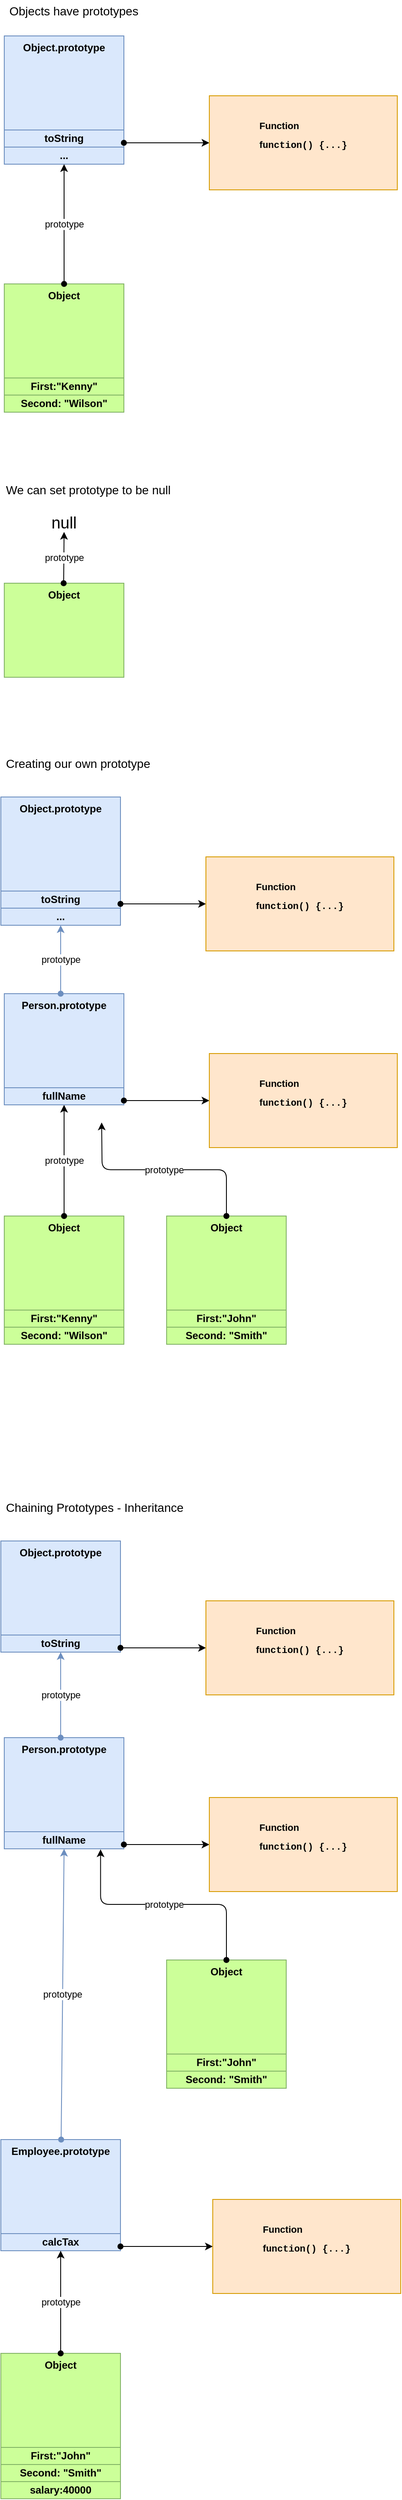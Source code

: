<mxfile version="14.4.7" type="device"><diagram id="QnHZf6qQeBgFapTA7T3x" name="Page-1"><mxGraphModel dx="2062" dy="1066" grid="1" gridSize="10" guides="1" tooltips="1" connect="1" arrows="1" fold="1" page="1" pageScale="1" pageWidth="827" pageHeight="1169" math="0" shadow="0"><root><mxCell id="0"/><mxCell id="1" parent="0"/><mxCell id="ODOP3So5IPeKqa9eWpYJ-26" value="First:&quot;Kenny&quot;" style="rounded=0;whiteSpace=wrap;html=1;strokeColor=#82b366;fillColor=#CCFF99;fontStyle=1" parent="1" vertex="1"><mxGeometry x="120" y="1480" width="140" height="20" as="geometry"/></mxCell><mxCell id="ODOP3So5IPeKqa9eWpYJ-27" value="Second: &quot;Wilson&quot;" style="rounded=0;whiteSpace=wrap;html=1;strokeColor=#82b366;fillColor=#CCFF99;fontStyle=1" parent="1" vertex="1"><mxGeometry x="120" y="1500" width="140" height="20" as="geometry"/></mxCell><mxCell id="ODOP3So5IPeKqa9eWpYJ-28" value="Object&lt;div style=&quot;text-align: justify&quot;&gt;&lt;/div&gt;" style="rounded=0;whiteSpace=wrap;html=1;strokeColor=#82b366;fillColor=#CCFF99;fontStyle=1;verticalAlign=top;" parent="1" vertex="1"><mxGeometry x="120" y="1370" width="140" height="110" as="geometry"/></mxCell><mxCell id="ODOP3So5IPeKqa9eWpYJ-29" value="toString" style="rounded=0;whiteSpace=wrap;html=1;strokeColor=#6c8ebf;fillColor=#dae8fc;fontStyle=1" parent="1" vertex="1"><mxGeometry x="120" y="1190" width="140" height="20" as="geometry"/></mxCell><mxCell id="ODOP3So5IPeKqa9eWpYJ-30" value="Object.prototype&lt;div style=&quot;text-align: justify&quot;&gt;&lt;/div&gt;" style="rounded=0;whiteSpace=wrap;html=1;strokeColor=#6c8ebf;fillColor=#dae8fc;fontStyle=1;verticalAlign=top;" parent="1" vertex="1"><mxGeometry x="120" y="1080" width="140" height="110" as="geometry"/></mxCell><mxCell id="ODOP3So5IPeKqa9eWpYJ-31" value="" style="endArrow=classic;html=1;endFill=1;startArrow=oval;startFill=1;exitX=1;exitY=0.75;exitDx=0;exitDy=0;entryX=0;entryY=0.5;entryDx=0;entryDy=0;" parent="1" source="ODOP3So5IPeKqa9eWpYJ-29" target="ODOP3So5IPeKqa9eWpYJ-32" edge="1"><mxGeometry width="50" height="50" relative="1" as="geometry"><mxPoint x="330" y="1060" as="sourcePoint"/><mxPoint x="380" y="1010" as="targetPoint"/></mxGeometry></mxCell><mxCell id="ODOP3So5IPeKqa9eWpYJ-32" value="&lt;p class=&quot;SourceCodeCxSpFirst&quot; style=&quot;text-align: left ; font-size: 11px ; line-height: 80%&quot;&gt;&lt;font style=&quot;font-size: 11px&quot;&gt;Function&lt;/font&gt;&lt;/p&gt;&lt;p class=&quot;SourceCodeCxSpFirst&quot; style=&quot;text-align: left ; font-size: 11px&quot;&gt;&lt;font style=&quot;font-size: 11px&quot;&gt;f&lt;font face=&quot;Courier New&quot;&gt;unction()&amp;nbsp;{...}&lt;/font&gt;&lt;/font&gt;&lt;/p&gt;&lt;br&gt;&lt;div style=&quot;text-align: justify&quot;&gt;&lt;/div&gt;" style="rounded=0;whiteSpace=wrap;html=1;strokeColor=#d79b00;fillColor=#ffe6cc;fontStyle=1" parent="1" vertex="1"><mxGeometry x="360" y="1150" width="220" height="110" as="geometry"/></mxCell><mxCell id="ODOP3So5IPeKqa9eWpYJ-33" value="..." style="rounded=0;whiteSpace=wrap;html=1;strokeColor=#6c8ebf;fillColor=#dae8fc;fontStyle=1" parent="1" vertex="1"><mxGeometry x="120" y="1210" width="140" height="20" as="geometry"/></mxCell><mxCell id="ODOP3So5IPeKqa9eWpYJ-34" value="prototype" style="endArrow=classic;html=1;endFill=1;startArrow=oval;startFill=1;exitX=0.5;exitY=0;exitDx=0;exitDy=0;" parent="1" source="ODOP3So5IPeKqa9eWpYJ-28" target="ODOP3So5IPeKqa9eWpYJ-33" edge="1"><mxGeometry width="50" height="50" relative="1" as="geometry"><mxPoint x="270" y="1215" as="sourcePoint"/><mxPoint x="370" y="1215" as="targetPoint"/></mxGeometry></mxCell><mxCell id="ODOP3So5IPeKqa9eWpYJ-39" value="&lt;font style=&quot;font-size: 14px&quot;&gt;Objects have prototypes&lt;/font&gt;" style="text;html=1;strokeColor=none;fillColor=none;align=left;verticalAlign=middle;whiteSpace=wrap;rounded=0;fontSize=19;" parent="1" vertex="1"><mxGeometry x="124" y="1040" width="290" height="20" as="geometry"/></mxCell><mxCell id="ODOP3So5IPeKqa9eWpYJ-40" value="&lt;font style=&quot;font-size: 14px&quot;&gt;We can set prototype to be null&lt;/font&gt;" style="text;html=1;strokeColor=none;fillColor=none;align=left;verticalAlign=middle;whiteSpace=wrap;rounded=0;fontSize=19;" parent="1" vertex="1"><mxGeometry x="120" y="1600" width="290" height="20" as="geometry"/></mxCell><mxCell id="ODOP3So5IPeKqa9eWpYJ-43" value="Object&lt;div style=&quot;text-align: justify&quot;&gt;&lt;/div&gt;" style="rounded=0;whiteSpace=wrap;html=1;strokeColor=#82b366;fillColor=#CCFF99;fontStyle=1;verticalAlign=top;" parent="1" vertex="1"><mxGeometry x="120" y="1720" width="140" height="110" as="geometry"/></mxCell><mxCell id="ODOP3So5IPeKqa9eWpYJ-44" value="prototype" style="endArrow=classic;html=1;endFill=1;startArrow=oval;startFill=1;exitX=0.5;exitY=0;exitDx=0;exitDy=0;" parent="1" edge="1"><mxGeometry width="50" height="50" relative="1" as="geometry"><mxPoint x="189.5" y="1720" as="sourcePoint"/><mxPoint x="190" y="1660" as="targetPoint"/></mxGeometry></mxCell><mxCell id="ODOP3So5IPeKqa9eWpYJ-45" value="null" style="text;html=1;strokeColor=none;fillColor=none;align=center;verticalAlign=middle;whiteSpace=wrap;rounded=0;fontSize=19;" parent="1" vertex="1"><mxGeometry x="170" y="1640" width="40" height="20" as="geometry"/></mxCell><mxCell id="ODOP3So5IPeKqa9eWpYJ-47" value="&lt;span style=&quot;font-size: 14px&quot;&gt;Creating our own prototype&lt;/span&gt;" style="text;html=1;strokeColor=none;fillColor=none;align=left;verticalAlign=middle;whiteSpace=wrap;rounded=0;fontSize=19;" parent="1" vertex="1"><mxGeometry x="120" y="1920" width="290" height="20" as="geometry"/></mxCell><mxCell id="ODOP3So5IPeKqa9eWpYJ-48" value="First:&quot;Kenny&quot;" style="rounded=0;whiteSpace=wrap;html=1;strokeColor=#82b366;fillColor=#CCFF99;fontStyle=1" parent="1" vertex="1"><mxGeometry x="120" y="2570" width="140" height="20" as="geometry"/></mxCell><mxCell id="ODOP3So5IPeKqa9eWpYJ-49" value="Second: &quot;Wilson&quot;" style="rounded=0;whiteSpace=wrap;html=1;strokeColor=#82b366;fillColor=#CCFF99;fontStyle=1" parent="1" vertex="1"><mxGeometry x="120" y="2590" width="140" height="20" as="geometry"/></mxCell><mxCell id="ODOP3So5IPeKqa9eWpYJ-50" value="Object&lt;div style=&quot;text-align: justify&quot;&gt;&lt;/div&gt;" style="rounded=0;whiteSpace=wrap;html=1;strokeColor=#82b366;fillColor=#CCFF99;fontStyle=1;verticalAlign=top;" parent="1" vertex="1"><mxGeometry x="120" y="2460" width="140" height="110" as="geometry"/></mxCell><mxCell id="ODOP3So5IPeKqa9eWpYJ-51" value="toString" style="rounded=0;whiteSpace=wrap;html=1;strokeColor=#6c8ebf;fillColor=#dae8fc;fontStyle=1" parent="1" vertex="1"><mxGeometry x="116" y="2080" width="140" height="20" as="geometry"/></mxCell><mxCell id="ODOP3So5IPeKqa9eWpYJ-52" value="Object.prototype&lt;div style=&quot;text-align: justify&quot;&gt;&lt;/div&gt;" style="rounded=0;whiteSpace=wrap;html=1;strokeColor=#6c8ebf;fillColor=#dae8fc;fontStyle=1;verticalAlign=top;" parent="1" vertex="1"><mxGeometry x="116" y="1970" width="140" height="110" as="geometry"/></mxCell><mxCell id="ODOP3So5IPeKqa9eWpYJ-53" value="" style="endArrow=classic;html=1;endFill=1;startArrow=oval;startFill=1;exitX=1;exitY=0.75;exitDx=0;exitDy=0;entryX=0;entryY=0.5;entryDx=0;entryDy=0;" parent="1" source="ODOP3So5IPeKqa9eWpYJ-51" target="ODOP3So5IPeKqa9eWpYJ-54" edge="1"><mxGeometry width="50" height="50" relative="1" as="geometry"><mxPoint x="326" y="1950" as="sourcePoint"/><mxPoint x="376" y="1900" as="targetPoint"/></mxGeometry></mxCell><mxCell id="ODOP3So5IPeKqa9eWpYJ-54" value="&lt;p class=&quot;SourceCodeCxSpFirst&quot; style=&quot;text-align: left ; font-size: 11px ; line-height: 80%&quot;&gt;&lt;font style=&quot;font-size: 11px&quot;&gt;Function&lt;/font&gt;&lt;/p&gt;&lt;p class=&quot;SourceCodeCxSpFirst&quot; style=&quot;text-align: left ; font-size: 11px&quot;&gt;&lt;font style=&quot;font-size: 11px&quot;&gt;f&lt;font face=&quot;Courier New&quot;&gt;unction()&amp;nbsp;{...}&lt;/font&gt;&lt;/font&gt;&lt;/p&gt;&lt;br&gt;&lt;div style=&quot;text-align: justify&quot;&gt;&lt;/div&gt;" style="rounded=0;whiteSpace=wrap;html=1;strokeColor=#d79b00;fillColor=#ffe6cc;fontStyle=1" parent="1" vertex="1"><mxGeometry x="356" y="2040" width="220" height="110" as="geometry"/></mxCell><mxCell id="ODOP3So5IPeKqa9eWpYJ-55" value="..." style="rounded=0;whiteSpace=wrap;html=1;strokeColor=#6c8ebf;fillColor=#dae8fc;fontStyle=1" parent="1" vertex="1"><mxGeometry x="116" y="2100" width="140" height="20" as="geometry"/></mxCell><mxCell id="ODOP3So5IPeKqa9eWpYJ-56" value="prototype" style="endArrow=classic;html=1;endFill=1;startArrow=oval;startFill=1;exitX=0.5;exitY=0;exitDx=0;exitDy=0;entryX=0.5;entryY=1;entryDx=0;entryDy=0;" parent="1" source="ODOP3So5IPeKqa9eWpYJ-50" target="ODOP3So5IPeKqa9eWpYJ-57" edge="1"><mxGeometry width="50" height="50" relative="1" as="geometry"><mxPoint x="266" y="2305" as="sourcePoint"/><mxPoint x="190" y="2350" as="targetPoint"/></mxGeometry></mxCell><mxCell id="ODOP3So5IPeKqa9eWpYJ-57" value="fullName" style="rounded=0;whiteSpace=wrap;html=1;strokeColor=#6c8ebf;fillColor=#dae8fc;fontStyle=1" parent="1" vertex="1"><mxGeometry x="120" y="2310" width="140" height="20" as="geometry"/></mxCell><mxCell id="ODOP3So5IPeKqa9eWpYJ-58" value="Person.prototype&lt;div style=&quot;text-align: justify&quot;&gt;&lt;/div&gt;" style="rounded=0;whiteSpace=wrap;html=1;strokeColor=#6c8ebf;fillColor=#dae8fc;fontStyle=1;verticalAlign=top;" parent="1" vertex="1"><mxGeometry x="120" y="2200" width="140" height="110" as="geometry"/></mxCell><mxCell id="ODOP3So5IPeKqa9eWpYJ-59" value="" style="endArrow=classic;html=1;endFill=1;startArrow=oval;startFill=1;exitX=1;exitY=0.75;exitDx=0;exitDy=0;entryX=0;entryY=0.5;entryDx=0;entryDy=0;" parent="1" source="ODOP3So5IPeKqa9eWpYJ-57" target="ODOP3So5IPeKqa9eWpYJ-60" edge="1"><mxGeometry width="50" height="50" relative="1" as="geometry"><mxPoint x="330" y="2180" as="sourcePoint"/><mxPoint x="380" y="2130" as="targetPoint"/></mxGeometry></mxCell><mxCell id="ODOP3So5IPeKqa9eWpYJ-60" value="&lt;p class=&quot;SourceCodeCxSpFirst&quot; style=&quot;text-align: left ; font-size: 11px ; line-height: 80%&quot;&gt;&lt;font style=&quot;font-size: 11px&quot;&gt;Function&lt;/font&gt;&lt;/p&gt;&lt;p class=&quot;SourceCodeCxSpFirst&quot; style=&quot;text-align: left ; font-size: 11px&quot;&gt;&lt;font style=&quot;font-size: 11px&quot;&gt;f&lt;font face=&quot;Courier New&quot;&gt;unction()&amp;nbsp;{...}&lt;/font&gt;&lt;/font&gt;&lt;/p&gt;&lt;br&gt;&lt;div style=&quot;text-align: justify&quot;&gt;&lt;/div&gt;" style="rounded=0;whiteSpace=wrap;html=1;strokeColor=#d79b00;fillColor=#ffe6cc;fontStyle=1" parent="1" vertex="1"><mxGeometry x="360" y="2270" width="220" height="110" as="geometry"/></mxCell><mxCell id="ODOP3So5IPeKqa9eWpYJ-62" value="prototype" style="endArrow=classic;html=1;endFill=1;startArrow=oval;startFill=1;fillColor=#dae8fc;strokeColor=#6c8ebf;" parent="1" edge="1"><mxGeometry width="50" height="50" relative="1" as="geometry"><mxPoint x="186" y="2200" as="sourcePoint"/><mxPoint x="186" y="2120" as="targetPoint"/></mxGeometry></mxCell><mxCell id="ODOP3So5IPeKqa9eWpYJ-63" value="First:&quot;John&quot;" style="rounded=0;whiteSpace=wrap;html=1;strokeColor=#82b366;fillColor=#CCFF99;fontStyle=1" parent="1" vertex="1"><mxGeometry x="310" y="2570" width="140" height="20" as="geometry"/></mxCell><mxCell id="ODOP3So5IPeKqa9eWpYJ-64" value="Second: &quot;Smith&quot;" style="rounded=0;whiteSpace=wrap;html=1;strokeColor=#82b366;fillColor=#CCFF99;fontStyle=1" parent="1" vertex="1"><mxGeometry x="310" y="2590" width="140" height="20" as="geometry"/></mxCell><mxCell id="ODOP3So5IPeKqa9eWpYJ-65" value="Object&lt;div style=&quot;text-align: justify&quot;&gt;&lt;/div&gt;" style="rounded=0;whiteSpace=wrap;html=1;strokeColor=#82b366;fillColor=#CCFF99;fontStyle=1;verticalAlign=top;" parent="1" vertex="1"><mxGeometry x="310" y="2460" width="140" height="110" as="geometry"/></mxCell><mxCell id="ODOP3So5IPeKqa9eWpYJ-67" value="prototype" style="endArrow=classic;html=1;endFill=1;startArrow=oval;startFill=1;exitX=0.5;exitY=0;exitDx=0;exitDy=0;entryX=0.814;entryY=1.033;entryDx=0;entryDy=0;edgeStyle=orthogonalEdgeStyle;entryPerimeter=0;" parent="1" source="ODOP3So5IPeKqa9eWpYJ-65" edge="1"><mxGeometry width="50" height="50" relative="1" as="geometry"><mxPoint x="200" y="2470" as="sourcePoint"/><mxPoint x="233.96" y="2350.66" as="targetPoint"/></mxGeometry></mxCell><mxCell id="ODOP3So5IPeKqa9eWpYJ-68" value="&lt;span style=&quot;font-size: 14px&quot;&gt;Chaining Prototypes - Inheritance&lt;/span&gt;" style="text;html=1;strokeColor=none;fillColor=none;align=left;verticalAlign=middle;whiteSpace=wrap;rounded=0;fontSize=19;" parent="1" vertex="1"><mxGeometry x="120" y="2790" width="290" height="20" as="geometry"/></mxCell><mxCell id="ODOP3So5IPeKqa9eWpYJ-72" value="toString" style="rounded=0;whiteSpace=wrap;html=1;strokeColor=#6c8ebf;fillColor=#dae8fc;fontStyle=1" parent="1" vertex="1"><mxGeometry x="116" y="2950" width="140" height="20" as="geometry"/></mxCell><mxCell id="ODOP3So5IPeKqa9eWpYJ-73" value="Object.prototype&lt;div style=&quot;text-align: justify&quot;&gt;&lt;/div&gt;" style="rounded=0;whiteSpace=wrap;html=1;strokeColor=#6c8ebf;fillColor=#dae8fc;fontStyle=1;verticalAlign=top;" parent="1" vertex="1"><mxGeometry x="116" y="2840" width="140" height="110" as="geometry"/></mxCell><mxCell id="ODOP3So5IPeKqa9eWpYJ-74" value="" style="endArrow=classic;html=1;endFill=1;startArrow=oval;startFill=1;exitX=1;exitY=0.75;exitDx=0;exitDy=0;entryX=0;entryY=0.5;entryDx=0;entryDy=0;" parent="1" source="ODOP3So5IPeKqa9eWpYJ-72" target="ODOP3So5IPeKqa9eWpYJ-75" edge="1"><mxGeometry width="50" height="50" relative="1" as="geometry"><mxPoint x="326" y="2820" as="sourcePoint"/><mxPoint x="376" y="2770" as="targetPoint"/></mxGeometry></mxCell><mxCell id="ODOP3So5IPeKqa9eWpYJ-75" value="&lt;p class=&quot;SourceCodeCxSpFirst&quot; style=&quot;text-align: left ; font-size: 11px ; line-height: 80%&quot;&gt;&lt;font style=&quot;font-size: 11px&quot;&gt;Function&lt;/font&gt;&lt;/p&gt;&lt;p class=&quot;SourceCodeCxSpFirst&quot; style=&quot;text-align: left ; font-size: 11px&quot;&gt;&lt;font style=&quot;font-size: 11px&quot;&gt;f&lt;font face=&quot;Courier New&quot;&gt;unction()&amp;nbsp;{...}&lt;/font&gt;&lt;/font&gt;&lt;/p&gt;&lt;br&gt;&lt;div style=&quot;text-align: justify&quot;&gt;&lt;/div&gt;" style="rounded=0;whiteSpace=wrap;html=1;strokeColor=#d79b00;fillColor=#ffe6cc;fontStyle=1" parent="1" vertex="1"><mxGeometry x="356" y="2910" width="220" height="110" as="geometry"/></mxCell><mxCell id="ODOP3So5IPeKqa9eWpYJ-78" value="fullName" style="rounded=0;whiteSpace=wrap;html=1;strokeColor=#6c8ebf;fillColor=#dae8fc;fontStyle=1" parent="1" vertex="1"><mxGeometry x="120" y="3180" width="140" height="20" as="geometry"/></mxCell><mxCell id="ODOP3So5IPeKqa9eWpYJ-79" value="Person.prototype&lt;div style=&quot;text-align: justify&quot;&gt;&lt;/div&gt;" style="rounded=0;whiteSpace=wrap;html=1;strokeColor=#6c8ebf;fillColor=#dae8fc;fontStyle=1;verticalAlign=top;" parent="1" vertex="1"><mxGeometry x="120" y="3070" width="140" height="110" as="geometry"/></mxCell><mxCell id="ODOP3So5IPeKqa9eWpYJ-80" value="" style="endArrow=classic;html=1;endFill=1;startArrow=oval;startFill=1;exitX=1;exitY=0.75;exitDx=0;exitDy=0;entryX=0;entryY=0.5;entryDx=0;entryDy=0;" parent="1" source="ODOP3So5IPeKqa9eWpYJ-78" target="ODOP3So5IPeKqa9eWpYJ-81" edge="1"><mxGeometry width="50" height="50" relative="1" as="geometry"><mxPoint x="330" y="3050" as="sourcePoint"/><mxPoint x="380" y="3000" as="targetPoint"/></mxGeometry></mxCell><mxCell id="ODOP3So5IPeKqa9eWpYJ-81" value="&lt;p class=&quot;SourceCodeCxSpFirst&quot; style=&quot;text-align: left ; font-size: 11px ; line-height: 80%&quot;&gt;&lt;font style=&quot;font-size: 11px&quot;&gt;Function&lt;/font&gt;&lt;/p&gt;&lt;p class=&quot;SourceCodeCxSpFirst&quot; style=&quot;text-align: left ; font-size: 11px&quot;&gt;&lt;font style=&quot;font-size: 11px&quot;&gt;f&lt;font face=&quot;Courier New&quot;&gt;unction()&amp;nbsp;{...}&lt;/font&gt;&lt;/font&gt;&lt;/p&gt;&lt;br&gt;&lt;div style=&quot;text-align: justify&quot;&gt;&lt;/div&gt;" style="rounded=0;whiteSpace=wrap;html=1;strokeColor=#d79b00;fillColor=#ffe6cc;fontStyle=1" parent="1" vertex="1"><mxGeometry x="360" y="3140" width="220" height="110" as="geometry"/></mxCell><mxCell id="ODOP3So5IPeKqa9eWpYJ-83" value="prototype" style="endArrow=classic;html=1;endFill=1;startArrow=oval;startFill=1;fillColor=#dae8fc;strokeColor=#6c8ebf;entryX=0.5;entryY=1;entryDx=0;entryDy=0;" parent="1" target="ODOP3So5IPeKqa9eWpYJ-72" edge="1"><mxGeometry width="50" height="50" relative="1" as="geometry"><mxPoint x="186" y="3070" as="sourcePoint"/><mxPoint x="186" y="2990" as="targetPoint"/></mxGeometry></mxCell><mxCell id="ODOP3So5IPeKqa9eWpYJ-84" value="First:&quot;John&quot;" style="rounded=0;whiteSpace=wrap;html=1;strokeColor=#82b366;fillColor=#CCFF99;fontStyle=1" parent="1" vertex="1"><mxGeometry x="310" y="3440" width="140" height="20" as="geometry"/></mxCell><mxCell id="ODOP3So5IPeKqa9eWpYJ-85" value="Second: &quot;Smith&quot;" style="rounded=0;whiteSpace=wrap;html=1;strokeColor=#82b366;fillColor=#CCFF99;fontStyle=1" parent="1" vertex="1"><mxGeometry x="310" y="3460" width="140" height="20" as="geometry"/></mxCell><mxCell id="ODOP3So5IPeKqa9eWpYJ-86" value="Object&lt;div style=&quot;text-align: justify&quot;&gt;&lt;/div&gt;" style="rounded=0;whiteSpace=wrap;html=1;strokeColor=#82b366;fillColor=#CCFF99;fontStyle=1;verticalAlign=top;" parent="1" vertex="1"><mxGeometry x="310" y="3330" width="140" height="110" as="geometry"/></mxCell><mxCell id="ODOP3So5IPeKqa9eWpYJ-87" value="prototype" style="endArrow=classic;html=1;endFill=1;startArrow=oval;startFill=1;exitX=0.5;exitY=0;exitDx=0;exitDy=0;entryX=0.805;entryY=1.033;entryDx=0;entryDy=0;edgeStyle=orthogonalEdgeStyle;entryPerimeter=0;" parent="1" source="ODOP3So5IPeKqa9eWpYJ-86" target="ODOP3So5IPeKqa9eWpYJ-78" edge="1"><mxGeometry width="50" height="50" relative="1" as="geometry"><mxPoint x="200" y="3340" as="sourcePoint"/><mxPoint x="233.96" y="3220.66" as="targetPoint"/></mxGeometry></mxCell><mxCell id="ODOP3So5IPeKqa9eWpYJ-94" value="calcTax" style="rounded=0;whiteSpace=wrap;html=1;strokeColor=#6c8ebf;fillColor=#dae8fc;fontStyle=1" parent="1" vertex="1"><mxGeometry x="116" y="3650" width="140" height="20" as="geometry"/></mxCell><mxCell id="ODOP3So5IPeKqa9eWpYJ-95" value="Employee.prototype&lt;div style=&quot;text-align: justify&quot;&gt;&lt;/div&gt;" style="rounded=0;whiteSpace=wrap;html=1;strokeColor=#6c8ebf;fillColor=#dae8fc;fontStyle=1;verticalAlign=top;" parent="1" vertex="1"><mxGeometry x="116" y="3540" width="140" height="110" as="geometry"/></mxCell><mxCell id="ODOP3So5IPeKqa9eWpYJ-96" value="" style="endArrow=classic;html=1;endFill=1;startArrow=oval;startFill=1;exitX=1;exitY=0.75;exitDx=0;exitDy=0;entryX=0;entryY=0.5;entryDx=0;entryDy=0;" parent="1" source="ODOP3So5IPeKqa9eWpYJ-94" target="ODOP3So5IPeKqa9eWpYJ-97" edge="1"><mxGeometry width="50" height="50" relative="1" as="geometry"><mxPoint x="334" y="3520" as="sourcePoint"/><mxPoint x="384" y="3470" as="targetPoint"/></mxGeometry></mxCell><mxCell id="ODOP3So5IPeKqa9eWpYJ-97" value="&lt;p class=&quot;SourceCodeCxSpFirst&quot; style=&quot;text-align: left ; font-size: 11px ; line-height: 80%&quot;&gt;&lt;font style=&quot;font-size: 11px&quot;&gt;Function&lt;/font&gt;&lt;/p&gt;&lt;p class=&quot;SourceCodeCxSpFirst&quot; style=&quot;text-align: left ; font-size: 11px&quot;&gt;&lt;font style=&quot;font-size: 11px&quot;&gt;f&lt;font face=&quot;Courier New&quot;&gt;unction()&amp;nbsp;{...}&lt;/font&gt;&lt;/font&gt;&lt;/p&gt;&lt;br&gt;&lt;div style=&quot;text-align: justify&quot;&gt;&lt;/div&gt;" style="rounded=0;whiteSpace=wrap;html=1;strokeColor=#d79b00;fillColor=#ffe6cc;fontStyle=1" parent="1" vertex="1"><mxGeometry x="364" y="3610" width="220" height="110" as="geometry"/></mxCell><mxCell id="ODOP3So5IPeKqa9eWpYJ-99" value="First:&quot;John&quot;" style="rounded=0;whiteSpace=wrap;html=1;strokeColor=#82b366;fillColor=#CCFF99;fontStyle=1" parent="1" vertex="1"><mxGeometry x="116" y="3900" width="140" height="20" as="geometry"/></mxCell><mxCell id="ODOP3So5IPeKqa9eWpYJ-100" value="Second: &quot;Smith&quot;" style="rounded=0;whiteSpace=wrap;html=1;strokeColor=#82b366;fillColor=#CCFF99;fontStyle=1" parent="1" vertex="1"><mxGeometry x="116" y="3920" width="140" height="20" as="geometry"/></mxCell><mxCell id="ODOP3So5IPeKqa9eWpYJ-101" value="Object&lt;div style=&quot;text-align: justify&quot;&gt;&lt;/div&gt;" style="rounded=0;whiteSpace=wrap;html=1;strokeColor=#82b366;fillColor=#CCFF99;fontStyle=1;verticalAlign=top;" parent="1" vertex="1"><mxGeometry x="116" y="3790" width="140" height="110" as="geometry"/></mxCell><mxCell id="ODOP3So5IPeKqa9eWpYJ-102" value="prototype" style="endArrow=classic;html=1;endFill=1;startArrow=oval;startFill=1;exitX=0.5;exitY=0;exitDx=0;exitDy=0;edgeStyle=orthogonalEdgeStyle;" parent="1" source="ODOP3So5IPeKqa9eWpYJ-101" target="ODOP3So5IPeKqa9eWpYJ-94" edge="1"><mxGeometry width="50" height="50" relative="1" as="geometry"><mxPoint x="204" y="3810" as="sourcePoint"/><mxPoint x="237.96" y="3690.66" as="targetPoint"/></mxGeometry></mxCell><mxCell id="ODOP3So5IPeKqa9eWpYJ-104" value="salary:40000" style="rounded=0;whiteSpace=wrap;html=1;strokeColor=#82b366;fillColor=#CCFF99;fontStyle=1" parent="1" vertex="1"><mxGeometry x="116" y="3940" width="140" height="20" as="geometry"/></mxCell><mxCell id="ODOP3So5IPeKqa9eWpYJ-107" value="prototype" style="endArrow=classic;html=1;endFill=1;startArrow=oval;startFill=1;fillColor=#dae8fc;strokeColor=#6c8ebf;entryX=0.5;entryY=1;entryDx=0;entryDy=0;" parent="1" source="ODOP3So5IPeKqa9eWpYJ-95" target="ODOP3So5IPeKqa9eWpYJ-78" edge="1"><mxGeometry width="50" height="50" relative="1" as="geometry"><mxPoint x="170" y="3380" as="sourcePoint"/><mxPoint x="170" y="3280" as="targetPoint"/></mxGeometry></mxCell></root></mxGraphModel></diagram></mxfile>